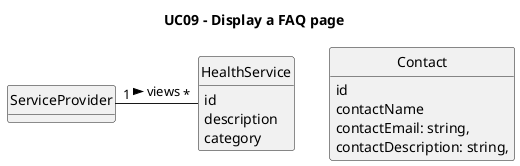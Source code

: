 @startuml
skinparam monochrome true
skinparam packageStyle rectangle
skinparam shadowing false

skinparam classAttributeIconSize 0

hide circle
hide methods

title UC09 - Display a FAQ page

class Contact {
   id
   contactName
   contactEmail: string,
   contactDescription: string,
}

class HealthService {
    id
    description
    category
}

ServiceProvider "1   " - "   *" HealthService : views >

@enduml